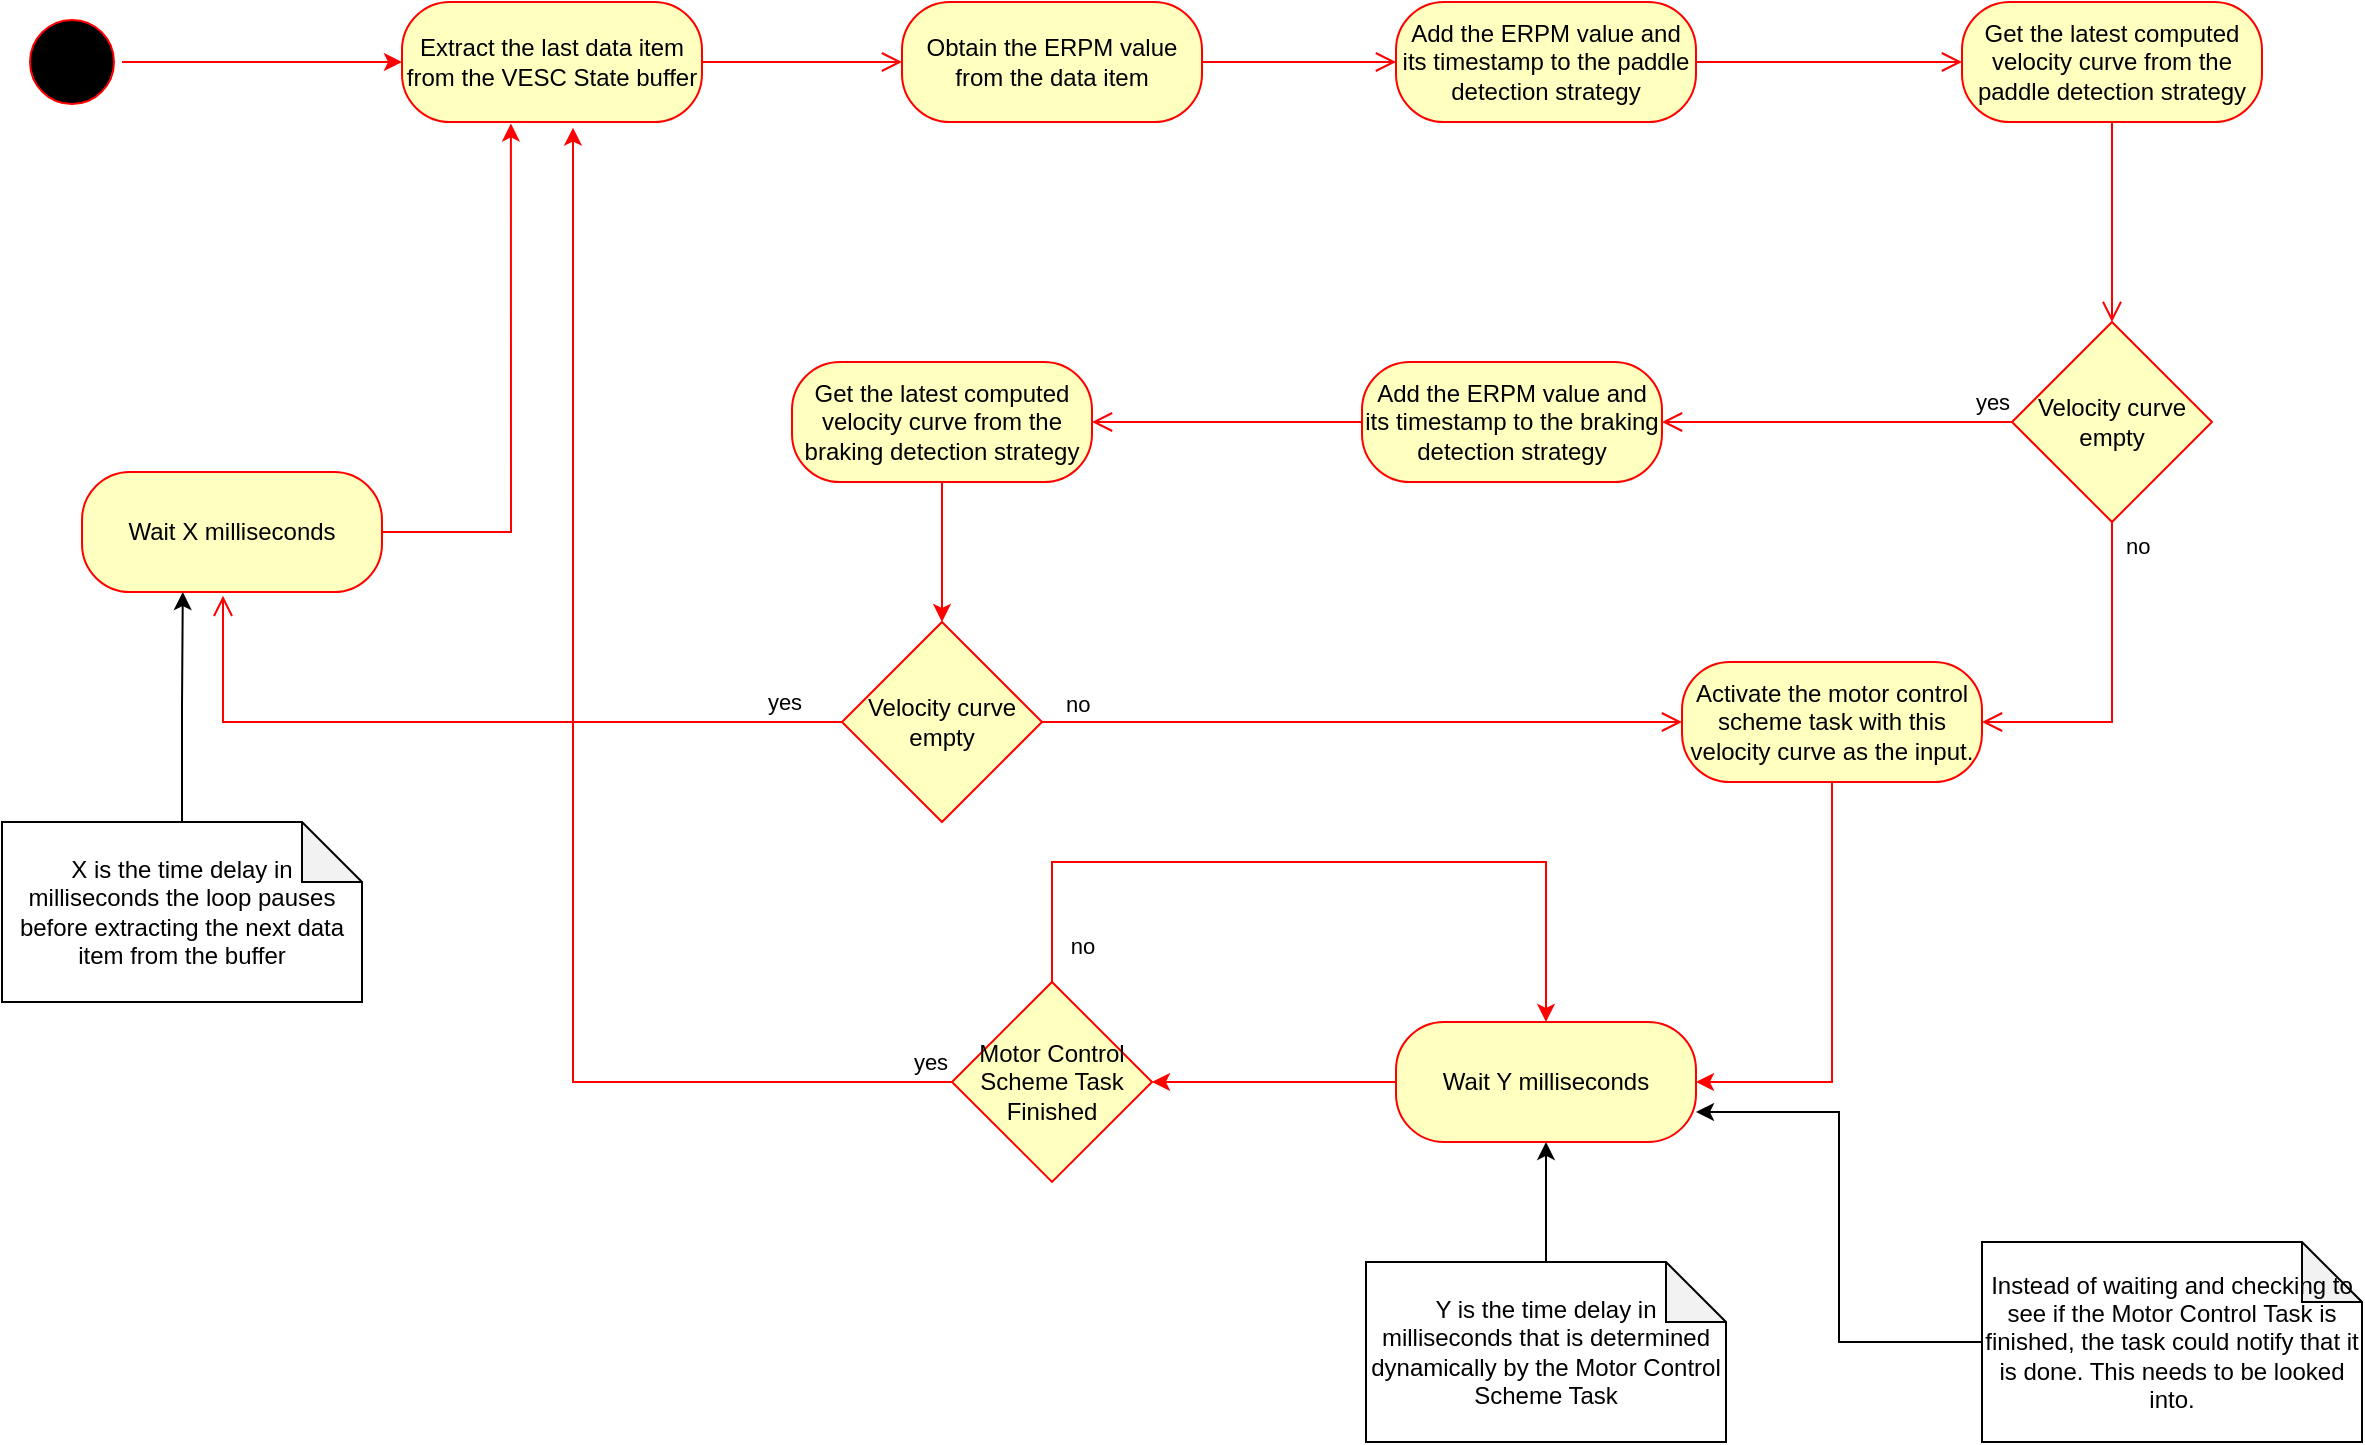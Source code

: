 <mxfile version="28.0.6">
  <diagram name="VESC and IMU Sensor Data Acquisition Loop" id="vesc-imu-loop">
    <mxGraphModel dx="1425" dy="940" grid="1" gridSize="10" guides="1" tooltips="1" connect="1" arrows="1" fold="1" page="1" pageScale="1" pageWidth="827" pageHeight="1169" background="none" math="0" shadow="0">
      <root>
        <mxCell id="0" />
        <mxCell id="1" parent="0" />
        <mxCell id="fAZtXP8lKx3NjYbzB7GW-26" style="edgeStyle=orthogonalEdgeStyle;rounded=0;orthogonalLoop=1;jettySize=auto;html=1;entryX=0;entryY=0.5;entryDx=0;entryDy=0;strokeColor=#FF0000;" parent="1" source="aS26uo4P6hbQug-4ugDL-22" target="fAZtXP8lKx3NjYbzB7GW-1" edge="1">
          <mxGeometry relative="1" as="geometry" />
        </mxCell>
        <mxCell id="aS26uo4P6hbQug-4ugDL-22" value="" style="ellipse;html=1;shape=startState;fillColor=#000000;strokeColor=#ff0000;" parent="1" vertex="1">
          <mxGeometry x="140" y="295" width="50" height="50" as="geometry" />
        </mxCell>
        <mxCell id="fAZtXP8lKx3NjYbzB7GW-1" value="&lt;div&gt;&lt;font style=&quot;color: rgb(0, 0, 0);&quot;&gt;Extract the last data item from the VESC State buffer&lt;/font&gt;&lt;/div&gt;" style="rounded=1;whiteSpace=wrap;html=1;arcSize=40;fontColor=#000000;fillColor=#ffffc0;strokeColor=#ff0000;labelBackgroundColor=none;" parent="1" vertex="1">
          <mxGeometry x="330" y="290" width="150" height="60" as="geometry" />
        </mxCell>
        <mxCell id="fAZtXP8lKx3NjYbzB7GW-2" value="&lt;div&gt;&lt;font style=&quot;color: rgb(0, 0, 0);&quot;&gt;Obtain the ERPM value from the data item&lt;/font&gt;&lt;/div&gt;" style="rounded=1;whiteSpace=wrap;html=1;arcSize=40;fontColor=#000000;fillColor=#ffffc0;strokeColor=#ff0000;labelBackgroundColor=none;" parent="1" vertex="1">
          <mxGeometry x="580" y="290" width="150" height="60" as="geometry" />
        </mxCell>
        <mxCell id="fAZtXP8lKx3NjYbzB7GW-3" value="&lt;div&gt;&lt;font style=&quot;color: rgb(0, 0, 0);&quot;&gt;Add the ERPM value and its timestamp to the paddle detection strategy&lt;/font&gt;&lt;/div&gt;" style="rounded=1;whiteSpace=wrap;html=1;arcSize=40;fontColor=#000000;fillColor=#ffffc0;strokeColor=#ff0000;labelBackgroundColor=none;" parent="1" vertex="1">
          <mxGeometry x="827" y="290" width="150" height="60" as="geometry" />
        </mxCell>
        <mxCell id="fAZtXP8lKx3NjYbzB7GW-4" value="&lt;div&gt;&lt;font style=&quot;color: rgb(0, 0, 0);&quot;&gt;Get the latest computed velocity curve from the paddle detection strategy&lt;/font&gt;&lt;/div&gt;" style="rounded=1;whiteSpace=wrap;html=1;arcSize=40;fontColor=#000000;fillColor=#ffffc0;strokeColor=#ff0000;labelBackgroundColor=none;" parent="1" vertex="1">
          <mxGeometry x="1110" y="290" width="150" height="60" as="geometry" />
        </mxCell>
        <mxCell id="fAZtXP8lKx3NjYbzB7GW-5" value="&lt;font color=&quot;#000000&quot;&gt;Velocity curve empty&lt;/font&gt;" style="rhombus;whiteSpace=wrap;html=1;fontColor=#000000;fillColor=#ffffc0;strokeColor=#ff0000;labelBackgroundColor=none;" parent="1" vertex="1">
          <mxGeometry x="1135" y="450" width="100" height="100" as="geometry" />
        </mxCell>
        <mxCell id="fAZtXP8lKx3NjYbzB7GW-7" value="X is the time delay in milliseconds the loop pauses before extracting the next data item from the buffer" style="shape=note;whiteSpace=wrap;html=1;backgroundOutline=1;darkOpacity=0.05;" parent="1" vertex="1">
          <mxGeometry x="130" y="700" width="180" height="90" as="geometry" />
        </mxCell>
        <mxCell id="fAZtXP8lKx3NjYbzB7GW-12" value="" style="edgeStyle=orthogonalEdgeStyle;html=1;verticalAlign=bottom;endArrow=open;endSize=8;strokeColor=#ff0000;rounded=0;exitX=1;exitY=0.5;exitDx=0;exitDy=0;" parent="1" source="fAZtXP8lKx3NjYbzB7GW-1" edge="1">
          <mxGeometry relative="1" as="geometry">
            <mxPoint x="580" y="320" as="targetPoint" />
            <mxPoint x="500" y="319.58" as="sourcePoint" />
          </mxGeometry>
        </mxCell>
        <mxCell id="fAZtXP8lKx3NjYbzB7GW-13" value="" style="edgeStyle=orthogonalEdgeStyle;html=1;verticalAlign=bottom;endArrow=open;endSize=8;strokeColor=#ff0000;rounded=0;exitX=1;exitY=0.5;exitDx=0;exitDy=0;entryX=0;entryY=0.5;entryDx=0;entryDy=0;" parent="1" source="fAZtXP8lKx3NjYbzB7GW-2" target="fAZtXP8lKx3NjYbzB7GW-3" edge="1">
          <mxGeometry relative="1" as="geometry">
            <mxPoint x="800" y="320" as="targetPoint" />
            <mxPoint x="740" y="319.58" as="sourcePoint" />
          </mxGeometry>
        </mxCell>
        <mxCell id="fAZtXP8lKx3NjYbzB7GW-14" value="" style="edgeStyle=orthogonalEdgeStyle;html=1;verticalAlign=bottom;endArrow=open;endSize=8;strokeColor=#ff0000;rounded=0;exitX=1;exitY=0.5;exitDx=0;exitDy=0;entryX=0;entryY=0.5;entryDx=0;entryDy=0;" parent="1" source="fAZtXP8lKx3NjYbzB7GW-3" target="fAZtXP8lKx3NjYbzB7GW-4" edge="1">
          <mxGeometry relative="1" as="geometry">
            <mxPoint x="1100" y="320" as="targetPoint" />
            <mxPoint x="1020" y="319.58" as="sourcePoint" />
          </mxGeometry>
        </mxCell>
        <mxCell id="fAZtXP8lKx3NjYbzB7GW-15" value="" style="edgeStyle=orthogonalEdgeStyle;html=1;align=left;verticalAlign=top;endArrow=open;endSize=8;strokeColor=#ff0000;rounded=0;entryX=0.5;entryY=0;entryDx=0;entryDy=0;exitX=0.5;exitY=1;exitDx=0;exitDy=0;" parent="1" source="fAZtXP8lKx3NjYbzB7GW-4" target="fAZtXP8lKx3NjYbzB7GW-5" edge="1">
          <mxGeometry x="-1" relative="1" as="geometry">
            <mxPoint x="1184.58" y="390" as="targetPoint" />
            <mxPoint x="1185" y="370" as="sourcePoint" />
          </mxGeometry>
        </mxCell>
        <mxCell id="fAZtXP8lKx3NjYbzB7GW-16" value="no" style="edgeStyle=orthogonalEdgeStyle;html=1;align=left;verticalAlign=bottom;endArrow=open;endSize=8;strokeColor=#ff0000;rounded=0;exitX=0.5;exitY=1;exitDx=0;exitDy=0;entryX=1;entryY=0.5;entryDx=0;entryDy=0;" parent="1" source="fAZtXP8lKx3NjYbzB7GW-5" target="fAZtXP8lKx3NjYbzB7GW-18" edge="1">
          <mxGeometry x="-0.752" y="5" relative="1" as="geometry">
            <mxPoint x="1185" y="630" as="targetPoint" />
            <mxPoint x="1181" y="623.333" as="sourcePoint" />
            <mxPoint as="offset" />
          </mxGeometry>
        </mxCell>
        <mxCell id="fAZtXP8lKx3NjYbzB7GW-19" style="edgeStyle=orthogonalEdgeStyle;rounded=0;orthogonalLoop=1;jettySize=auto;html=1;strokeColor=#FF0000;entryX=1;entryY=0.5;entryDx=0;entryDy=0;exitX=0.5;exitY=1;exitDx=0;exitDy=0;" parent="1" source="fAZtXP8lKx3NjYbzB7GW-18" target="fAZtXP8lKx3NjYbzB7GW-20" edge="1">
          <mxGeometry relative="1" as="geometry">
            <mxPoint x="930" y="819.97" as="targetPoint" />
            <mxPoint x="1045" y="724.97" as="sourcePoint" />
            <Array as="points">
              <mxPoint x="1045" y="830" />
            </Array>
          </mxGeometry>
        </mxCell>
        <mxCell id="fAZtXP8lKx3NjYbzB7GW-18" value="&lt;div&gt;&lt;font style=&quot;color: rgb(0, 0, 0);&quot;&gt;Activate the motor control scheme task with this velocity curve as the input.&lt;/font&gt;&lt;/div&gt;" style="rounded=1;whiteSpace=wrap;html=1;arcSize=40;fontColor=#000000;fillColor=#ffffc0;strokeColor=#ff0000;labelBackgroundColor=none;" parent="1" vertex="1">
          <mxGeometry x="970" y="620" width="150" height="60" as="geometry" />
        </mxCell>
        <mxCell id="fAZtXP8lKx3NjYbzB7GW-24" style="edgeStyle=orthogonalEdgeStyle;rounded=0;orthogonalLoop=1;jettySize=auto;html=1;entryX=1;entryY=0.5;entryDx=0;entryDy=0;strokeColor=#FF0000;" parent="1" source="fAZtXP8lKx3NjYbzB7GW-20" target="fAZtXP8lKx3NjYbzB7GW-21" edge="1">
          <mxGeometry relative="1" as="geometry" />
        </mxCell>
        <mxCell id="fAZtXP8lKx3NjYbzB7GW-20" value="&lt;div&gt;&lt;font style=&quot;color: rgb(0, 0, 0);&quot;&gt;Wait Y milliseconds&lt;/font&gt;&lt;/div&gt;" style="rounded=1;whiteSpace=wrap;html=1;arcSize=40;fontColor=#000000;fillColor=#ffffc0;strokeColor=#ff0000;labelBackgroundColor=none;" parent="1" vertex="1">
          <mxGeometry x="827" y="799.97" width="150" height="60" as="geometry" />
        </mxCell>
        <mxCell id="fAZtXP8lKx3NjYbzB7GW-22" style="edgeStyle=orthogonalEdgeStyle;rounded=0;orthogonalLoop=1;jettySize=auto;html=1;entryX=0.5;entryY=0;entryDx=0;entryDy=0;exitX=0.5;exitY=0;exitDx=0;exitDy=0;strokeColor=#FF0000;" parent="1" source="fAZtXP8lKx3NjYbzB7GW-21" target="fAZtXP8lKx3NjYbzB7GW-20" edge="1">
          <mxGeometry relative="1" as="geometry">
            <mxPoint x="655" y="709.97" as="targetPoint" />
            <Array as="points">
              <mxPoint x="655" y="719.97" />
              <mxPoint x="902" y="719.97" />
            </Array>
          </mxGeometry>
        </mxCell>
        <mxCell id="fAZtXP8lKx3NjYbzB7GW-23" value="no" style="edgeLabel;html=1;align=center;verticalAlign=middle;resizable=0;points=[];" parent="fAZtXP8lKx3NjYbzB7GW-22" vertex="1" connectable="0">
          <mxGeometry x="-0.907" relative="1" as="geometry">
            <mxPoint x="15" as="offset" />
          </mxGeometry>
        </mxCell>
        <mxCell id="fAZtXP8lKx3NjYbzB7GW-25" style="edgeStyle=orthogonalEdgeStyle;rounded=0;orthogonalLoop=1;jettySize=auto;html=1;entryX=0.57;entryY=1.047;entryDx=0;entryDy=0;entryPerimeter=0;strokeColor=#FF0000;" parent="1" source="fAZtXP8lKx3NjYbzB7GW-21" target="fAZtXP8lKx3NjYbzB7GW-1" edge="1">
          <mxGeometry relative="1" as="geometry">
            <mxPoint x="410" y="750" as="targetPoint" />
          </mxGeometry>
        </mxCell>
        <mxCell id="fAZtXP8lKx3NjYbzB7GW-27" value="yes" style="edgeLabel;html=1;align=center;verticalAlign=middle;resizable=0;points=[];" parent="fAZtXP8lKx3NjYbzB7GW-25" vertex="1" connectable="0">
          <mxGeometry x="-0.965" relative="1" as="geometry">
            <mxPoint y="-10" as="offset" />
          </mxGeometry>
        </mxCell>
        <mxCell id="fAZtXP8lKx3NjYbzB7GW-21" value="&lt;font color=&quot;#000000&quot;&gt;Motor Control Scheme Task Finished&lt;/font&gt;" style="rhombus;whiteSpace=wrap;html=1;fontColor=#000000;fillColor=#ffffc0;strokeColor=#ff0000;labelBackgroundColor=none;" parent="1" vertex="1">
          <mxGeometry x="605" y="779.97" width="100" height="100" as="geometry" />
        </mxCell>
        <mxCell id="eMyCsJswiJw5nvNEosrz-2" value="" style="edgeStyle=orthogonalEdgeStyle;html=1;align=left;verticalAlign=bottom;endArrow=open;endSize=8;strokeColor=#ff0000;rounded=0;exitX=0;exitY=0.5;exitDx=0;exitDy=0;" parent="1" source="fAZtXP8lKx3NjYbzB7GW-5" target="eMyCsJswiJw5nvNEosrz-1" edge="1">
          <mxGeometry x="-0.926" relative="1" as="geometry">
            <mxPoint x="730" y="500" as="targetPoint" />
            <mxPoint x="1135" y="500" as="sourcePoint" />
            <mxPoint as="offset" />
          </mxGeometry>
        </mxCell>
        <mxCell id="eMyCsJswiJw5nvNEosrz-3" value="&lt;span style=&quot;text-align: left;&quot;&gt;yes&lt;/span&gt;" style="edgeLabel;html=1;align=center;verticalAlign=middle;resizable=0;points=[];" parent="eMyCsJswiJw5nvNEosrz-2" vertex="1" connectable="0">
          <mxGeometry x="-0.881" y="-2" relative="1" as="geometry">
            <mxPoint y="-8" as="offset" />
          </mxGeometry>
        </mxCell>
        <mxCell id="eMyCsJswiJw5nvNEosrz-1" value="&lt;div&gt;&lt;font style=&quot;color: rgb(0, 0, 0);&quot;&gt;Add the ERPM value and its timestamp to the braking detection strategy&lt;/font&gt;&lt;/div&gt;" style="rounded=1;whiteSpace=wrap;html=1;arcSize=40;fontColor=#000000;fillColor=#ffffc0;strokeColor=#ff0000;labelBackgroundColor=none;" parent="1" vertex="1">
          <mxGeometry x="810" y="470" width="150" height="60" as="geometry" />
        </mxCell>
        <mxCell id="eMyCsJswiJw5nvNEosrz-5" value="" style="edgeStyle=orthogonalEdgeStyle;html=1;align=left;verticalAlign=bottom;endArrow=open;endSize=8;strokeColor=#ff0000;rounded=0;exitX=0;exitY=0.5;exitDx=0;exitDy=0;" parent="1" source="eMyCsJswiJw5nvNEosrz-1" target="eMyCsJswiJw5nvNEosrz-4" edge="1">
          <mxGeometry x="-0.926" relative="1" as="geometry">
            <mxPoint x="350" y="500" as="targetPoint" />
            <mxPoint x="860" y="500" as="sourcePoint" />
            <mxPoint as="offset" />
          </mxGeometry>
        </mxCell>
        <mxCell id="eMyCsJswiJw5nvNEosrz-15" style="edgeStyle=orthogonalEdgeStyle;rounded=0;orthogonalLoop=1;jettySize=auto;html=1;entryX=0.5;entryY=0;entryDx=0;entryDy=0;strokeColor=#FF0000;" parent="1" source="eMyCsJswiJw5nvNEosrz-4" target="eMyCsJswiJw5nvNEosrz-11" edge="1">
          <mxGeometry relative="1" as="geometry" />
        </mxCell>
        <mxCell id="eMyCsJswiJw5nvNEosrz-4" value="&lt;div&gt;&lt;font style=&quot;color: rgb(0, 0, 0);&quot;&gt;Get the latest computed velocity curve from the braking detection strategy&lt;/font&gt;&lt;/div&gt;" style="rounded=1;whiteSpace=wrap;html=1;arcSize=40;fontColor=#000000;fillColor=#ffffc0;strokeColor=#ff0000;labelBackgroundColor=none;" parent="1" vertex="1">
          <mxGeometry x="525" y="470" width="150" height="60" as="geometry" />
        </mxCell>
        <mxCell id="eMyCsJswiJw5nvNEosrz-11" value="&lt;font color=&quot;#000000&quot;&gt;Velocity curve empty&lt;/font&gt;" style="rhombus;whiteSpace=wrap;html=1;fontColor=#000000;fillColor=#ffffc0;strokeColor=#ff0000;labelBackgroundColor=none;" parent="1" vertex="1">
          <mxGeometry x="550" y="600" width="100" height="100" as="geometry" />
        </mxCell>
        <mxCell id="eMyCsJswiJw5nvNEosrz-12" value="no" style="edgeStyle=orthogonalEdgeStyle;html=1;align=left;verticalAlign=bottom;endArrow=open;endSize=8;strokeColor=#ff0000;rounded=0;exitX=1;exitY=0.5;exitDx=0;exitDy=0;entryX=0;entryY=0.5;entryDx=0;entryDy=0;" parent="1" source="eMyCsJswiJw5nvNEosrz-11" target="fAZtXP8lKx3NjYbzB7GW-18" edge="1">
          <mxGeometry x="-0.939" relative="1" as="geometry">
            <mxPoint x="900" y="650" as="targetPoint" />
            <mxPoint x="591" y="773.363" as="sourcePoint" />
            <mxPoint as="offset" />
            <Array as="points" />
          </mxGeometry>
        </mxCell>
        <mxCell id="eMyCsJswiJw5nvNEosrz-13" value="" style="edgeStyle=orthogonalEdgeStyle;html=1;align=left;verticalAlign=bottom;endArrow=open;endSize=8;strokeColor=#ff0000;rounded=0;entryX=0.47;entryY=1.031;entryDx=0;entryDy=0;entryPerimeter=0;exitX=0;exitY=0.5;exitDx=0;exitDy=0;" parent="1" source="eMyCsJswiJw5nvNEosrz-11" target="eMyCsJswiJw5nvNEosrz-16" edge="1">
          <mxGeometry x="-0.926" relative="1" as="geometry">
            <mxPoint x="240" y="649.71" as="targetPoint" />
            <mxPoint x="540" y="650" as="sourcePoint" />
            <mxPoint as="offset" />
          </mxGeometry>
        </mxCell>
        <mxCell id="eMyCsJswiJw5nvNEosrz-14" value="&lt;span style=&quot;text-align: left;&quot;&gt;yes&lt;/span&gt;" style="edgeLabel;html=1;align=center;verticalAlign=middle;resizable=0;points=[];" parent="eMyCsJswiJw5nvNEosrz-13" vertex="1" connectable="0">
          <mxGeometry x="-0.881" y="-2" relative="1" as="geometry">
            <mxPoint x="-7" y="-8" as="offset" />
          </mxGeometry>
        </mxCell>
        <mxCell id="eMyCsJswiJw5nvNEosrz-16" value="&lt;div&gt;&lt;font style=&quot;color: rgb(0, 0, 0);&quot;&gt;Wait X milliseconds&lt;/font&gt;&lt;/div&gt;" style="rounded=1;whiteSpace=wrap;html=1;arcSize=40;fontColor=#000000;fillColor=#ffffc0;strokeColor=#ff0000;labelBackgroundColor=none;" parent="1" vertex="1">
          <mxGeometry x="170" y="525" width="150" height="60" as="geometry" />
        </mxCell>
        <mxCell id="eMyCsJswiJw5nvNEosrz-17" style="edgeStyle=orthogonalEdgeStyle;rounded=0;orthogonalLoop=1;jettySize=auto;html=1;entryX=0.363;entryY=1.012;entryDx=0;entryDy=0;entryPerimeter=0;strokeColor=#FF0000;" parent="1" source="eMyCsJswiJw5nvNEosrz-16" target="fAZtXP8lKx3NjYbzB7GW-1" edge="1">
          <mxGeometry relative="1" as="geometry" />
        </mxCell>
        <mxCell id="eMyCsJswiJw5nvNEosrz-18" style="edgeStyle=orthogonalEdgeStyle;rounded=0;orthogonalLoop=1;jettySize=auto;html=1;entryX=0.336;entryY=1;entryDx=0;entryDy=0;entryPerimeter=0;" parent="1" source="fAZtXP8lKx3NjYbzB7GW-7" target="eMyCsJswiJw5nvNEosrz-16" edge="1">
          <mxGeometry relative="1" as="geometry" />
        </mxCell>
        <mxCell id="eMyCsJswiJw5nvNEosrz-21" style="edgeStyle=orthogonalEdgeStyle;rounded=0;orthogonalLoop=1;jettySize=auto;html=1;entryX=0.5;entryY=1;entryDx=0;entryDy=0;" parent="1" source="eMyCsJswiJw5nvNEosrz-19" target="fAZtXP8lKx3NjYbzB7GW-20" edge="1">
          <mxGeometry relative="1" as="geometry" />
        </mxCell>
        <mxCell id="eMyCsJswiJw5nvNEosrz-19" value="Y is the time delay in milliseconds that is determined dynamically by the Motor Control Scheme Task" style="shape=note;whiteSpace=wrap;html=1;backgroundOutline=1;darkOpacity=0.05;" parent="1" vertex="1">
          <mxGeometry x="812" y="920" width="180" height="90" as="geometry" />
        </mxCell>
        <mxCell id="eMyCsJswiJw5nvNEosrz-23" style="edgeStyle=orthogonalEdgeStyle;rounded=0;orthogonalLoop=1;jettySize=auto;html=1;entryX=1;entryY=0.75;entryDx=0;entryDy=0;" parent="1" source="eMyCsJswiJw5nvNEosrz-22" target="fAZtXP8lKx3NjYbzB7GW-20" edge="1">
          <mxGeometry relative="1" as="geometry" />
        </mxCell>
        <mxCell id="eMyCsJswiJw5nvNEosrz-22" value="Instead of waiting and checking to see if the Motor Control Task is finished, the task could notify that it is done. This needs to be looked into." style="shape=note;whiteSpace=wrap;html=1;backgroundOutline=1;darkOpacity=0.05;" parent="1" vertex="1">
          <mxGeometry x="1120" y="910" width="190" height="100" as="geometry" />
        </mxCell>
      </root>
    </mxGraphModel>
  </diagram>
</mxfile>
